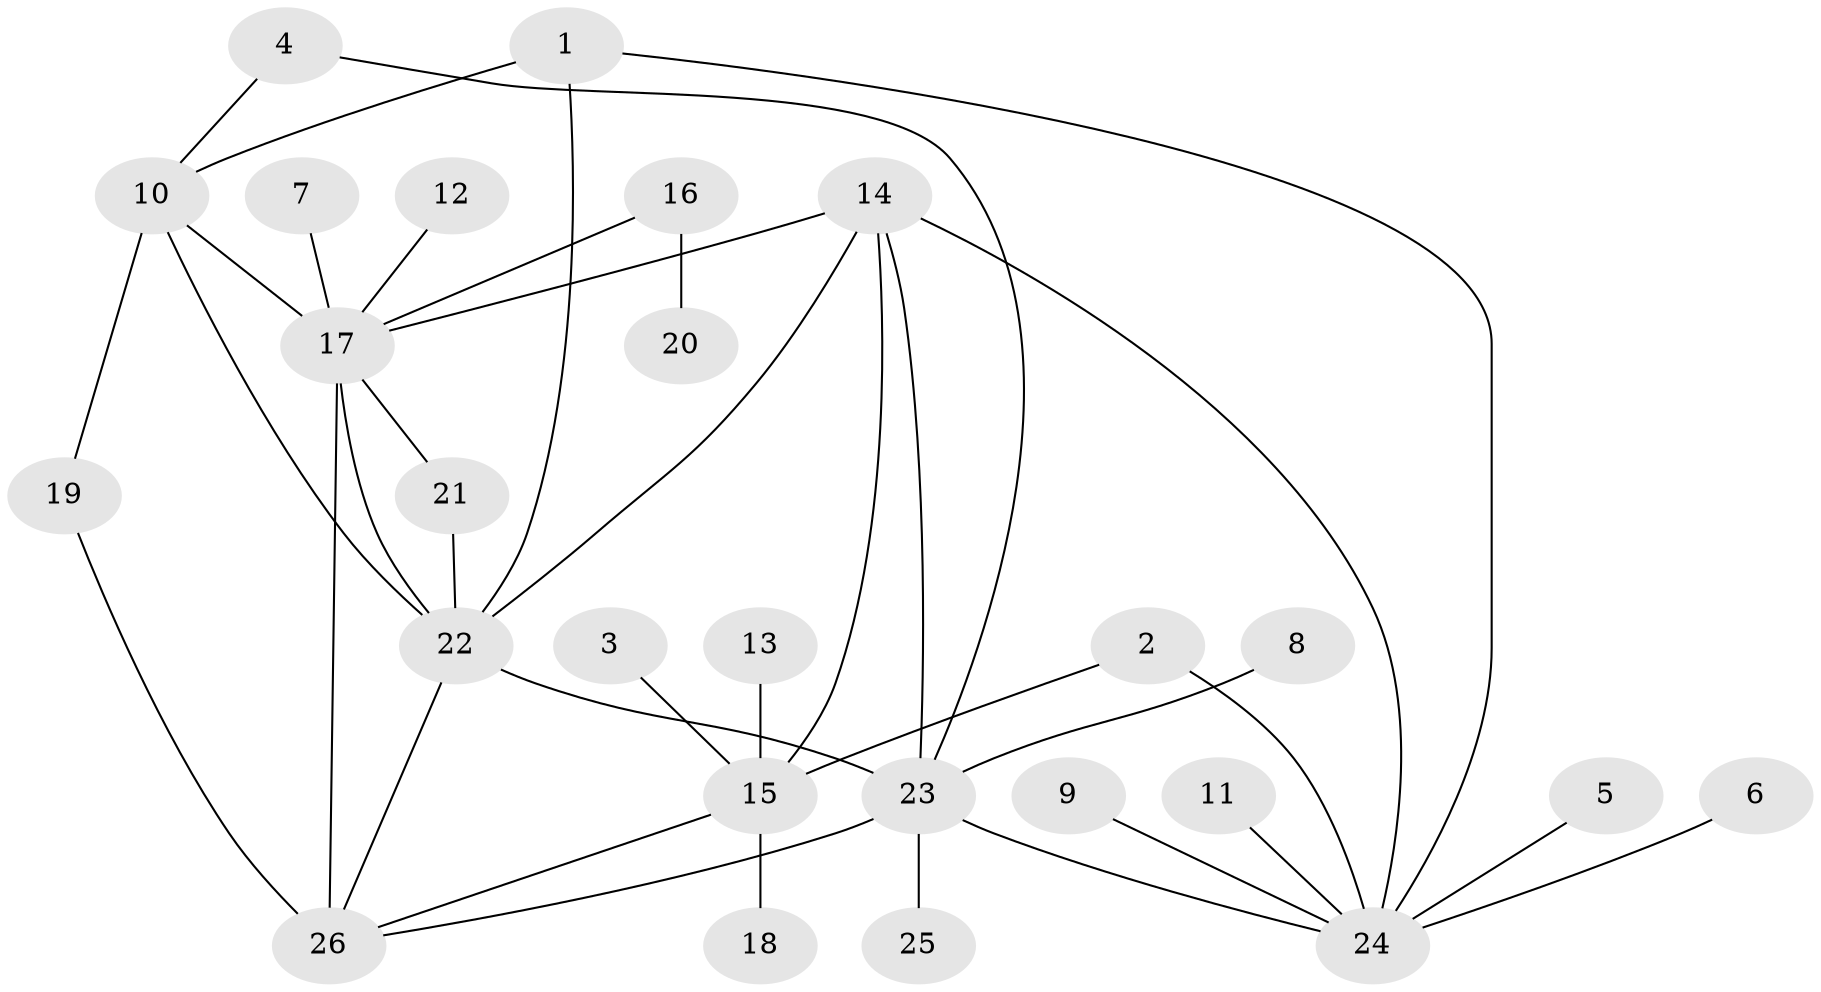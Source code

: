 // original degree distribution, {9: 0.038461538461538464, 5: 0.038461538461538464, 3: 0.09615384615384616, 6: 0.057692307692307696, 10: 0.019230769230769232, 8: 0.019230769230769232, 2: 0.23076923076923078, 1: 0.4807692307692308, 4: 0.019230769230769232}
// Generated by graph-tools (version 1.1) at 2025/50/03/09/25 03:50:33]
// undirected, 26 vertices, 38 edges
graph export_dot {
graph [start="1"]
  node [color=gray90,style=filled];
  1;
  2;
  3;
  4;
  5;
  6;
  7;
  8;
  9;
  10;
  11;
  12;
  13;
  14;
  15;
  16;
  17;
  18;
  19;
  20;
  21;
  22;
  23;
  24;
  25;
  26;
  1 -- 10 [weight=1.0];
  1 -- 22 [weight=2.0];
  1 -- 24 [weight=1.0];
  2 -- 15 [weight=1.0];
  2 -- 24 [weight=1.0];
  3 -- 15 [weight=1.0];
  4 -- 10 [weight=1.0];
  4 -- 23 [weight=1.0];
  5 -- 24 [weight=1.0];
  6 -- 24 [weight=1.0];
  7 -- 17 [weight=1.0];
  8 -- 23 [weight=1.0];
  9 -- 24 [weight=1.0];
  10 -- 17 [weight=1.0];
  10 -- 19 [weight=1.0];
  10 -- 22 [weight=1.0];
  11 -- 24 [weight=1.0];
  12 -- 17 [weight=1.0];
  13 -- 15 [weight=1.0];
  14 -- 15 [weight=1.0];
  14 -- 17 [weight=1.0];
  14 -- 22 [weight=1.0];
  14 -- 23 [weight=1.0];
  14 -- 24 [weight=1.0];
  15 -- 18 [weight=1.0];
  15 -- 26 [weight=1.0];
  16 -- 17 [weight=1.0];
  16 -- 20 [weight=1.0];
  17 -- 21 [weight=1.0];
  17 -- 22 [weight=1.0];
  17 -- 26 [weight=2.0];
  19 -- 26 [weight=1.0];
  21 -- 22 [weight=1.0];
  22 -- 23 [weight=1.0];
  22 -- 26 [weight=1.0];
  23 -- 24 [weight=1.0];
  23 -- 25 [weight=1.0];
  23 -- 26 [weight=1.0];
}
